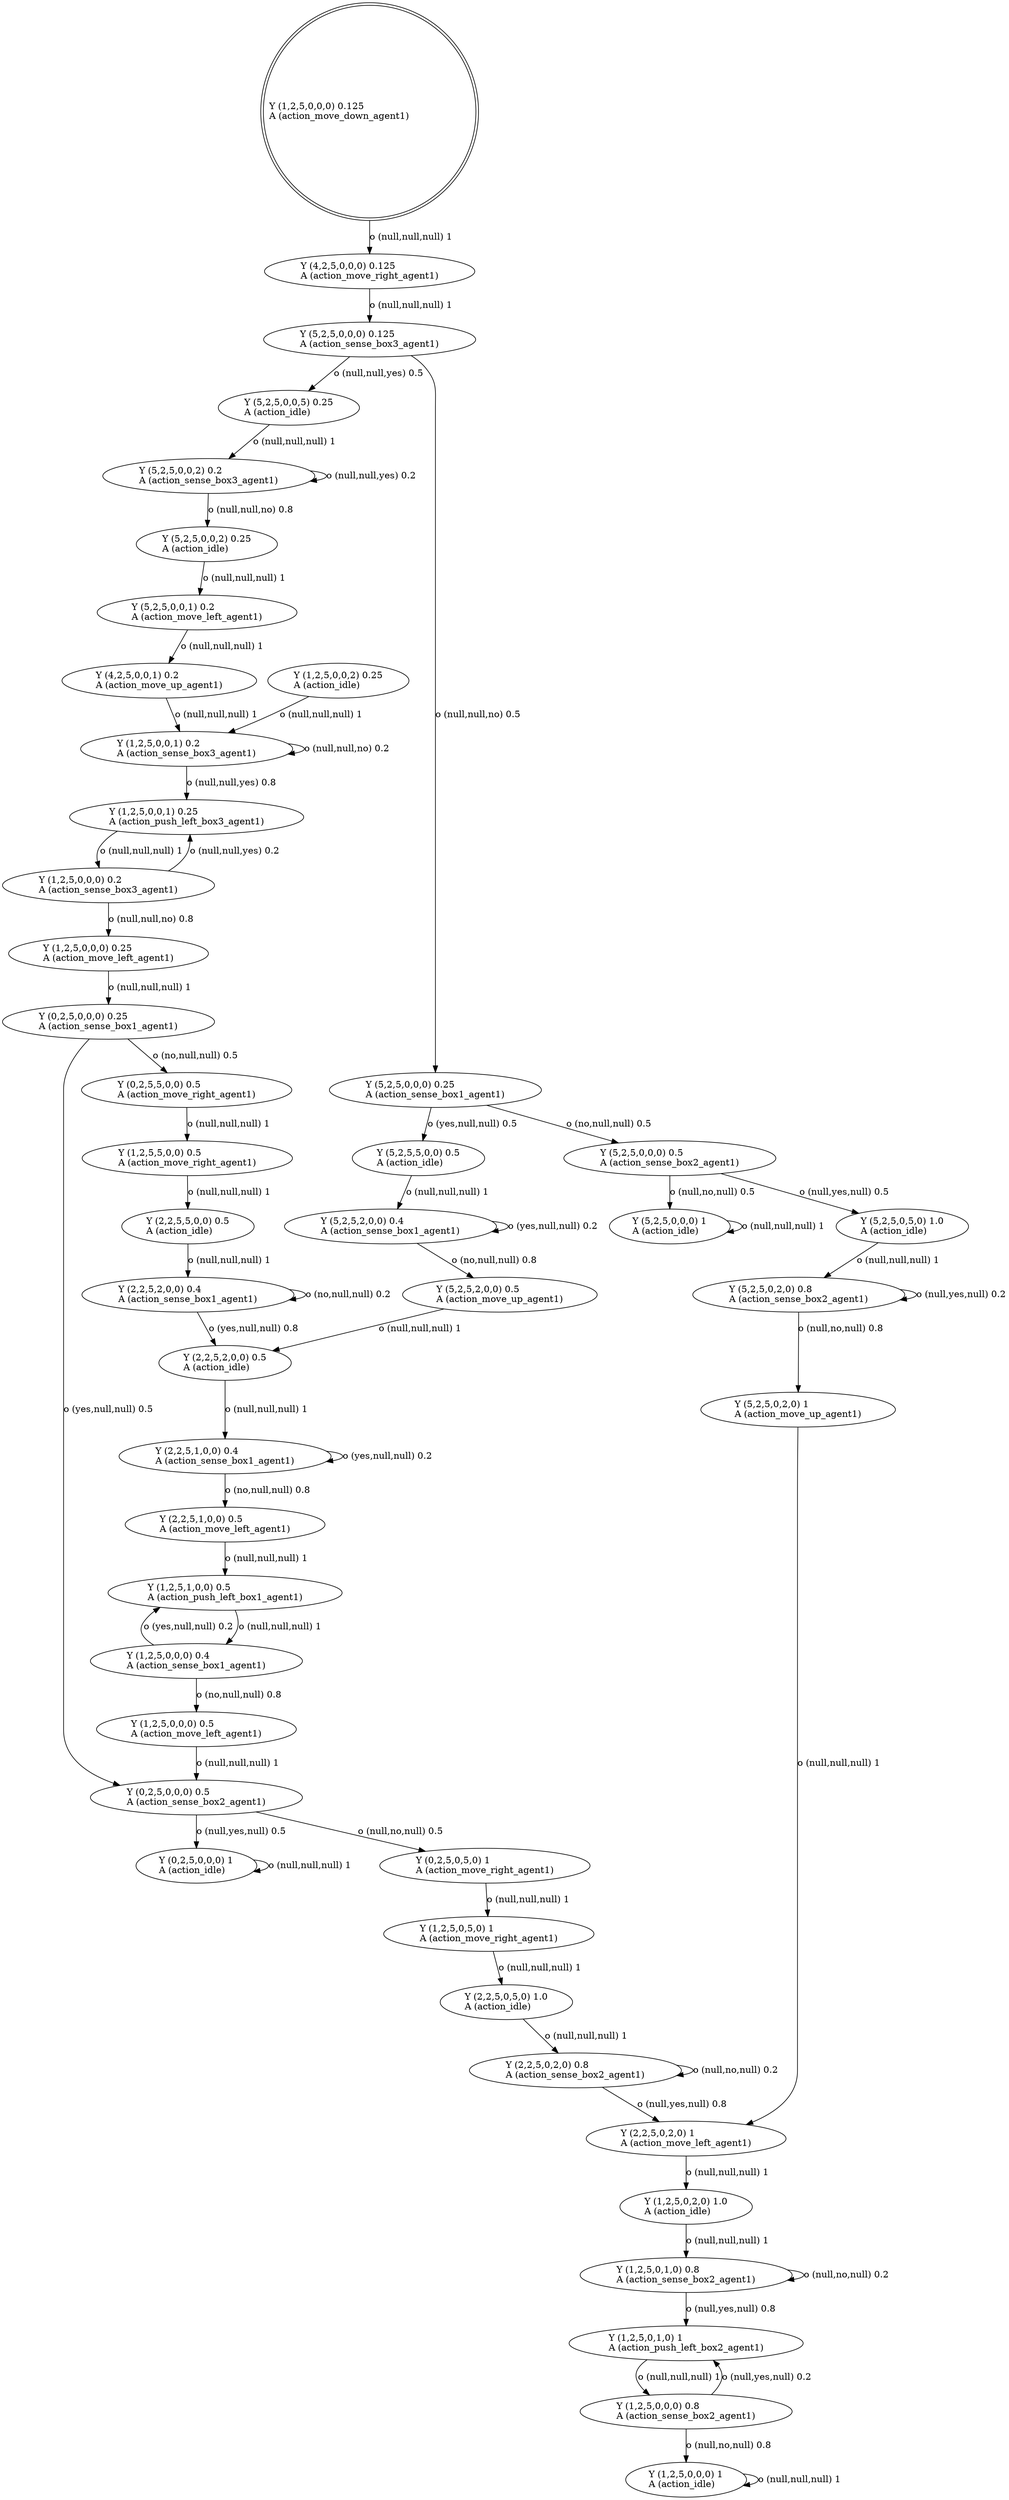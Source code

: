 digraph "G" {
root [label="Y (1,2,5,0,0,0) 0.125\lA (action_move_down_agent1)\l", labeljust="l", shape=doublecircle];
x0row1 [label="Y (4,2,5,0,0,0) 0.125\lA (action_move_right_agent1)\l"];
x0row17 [label="Y (5,2,5,0,0,0) 0.125\lA (action_sense_box3_agent1)\l"];
x0row20 [label="Y (5,2,5,0,0,5) 0.25\lA (action_idle)\l"];
x0row21 [label="Y (5,2,5,0,0,0) 0.25\lA (action_sense_box1_agent1)\l"];
x0row49 [label="Y (5,2,5,0,0,2) 0.2\lA (action_sense_box3_agent1)\l"];
x0row52 [label="Y (5,2,5,0,0,2) 0.25\lA (action_idle)\l"];
x0row142 [label="Y (0,2,5,0,0,0) 0.25\lA (action_sense_box1_agent1)\l"];
x0row129 [label="Y (1,2,5,0,0,0) 0.2\lA (action_sense_box3_agent1)\l"];
x0row131 [label="Y (1,2,5,0,0,0) 0.25\lA (action_move_left_agent1)\l"];
x0row110 [label="Y (1,2,5,0,0,2) 0.25\lA (action_idle)\l"];
x0row102 [label="Y (1,2,5,0,0,1) 0.2\lA (action_sense_box3_agent1)\l"];
x0row109 [label="Y (1,2,5,0,0,1) 0.25\lA (action_push_left_box3_agent1)\l"];
x0row86 [label="Y (4,2,5,0,0,1) 0.2\lA (action_move_up_agent1)\l"];
x0row70 [label="Y (5,2,5,0,0,1) 0.2\lA (action_move_left_agent1)\l"];
x0row255 [label="Y (1,2,5,5,0,0) 0.5\lA (action_move_right_agent1)\l"];
x0row226 [label="Y (1,2,5,0,1,0) 1\lA (action_push_left_box2_agent1)\l"];
x0row230 [label="Y (1,2,5,0,0,0) 0.8\lA (action_sense_box2_agent1)\l"];
x0row340 [label="Y (5,2,5,0,0,0) 0.5\lA (action_sense_box2_agent1)\l"];
x0row196 [label="Y (5,2,5,0,2,0) 0.8\lA (action_sense_box2_agent1)\l"];
x0row203 [label="Y (2,2,5,0,2,0) 1\lA (action_move_left_agent1)\l"];
x0row204 [label="Y (5,2,5,0,2,0) 1\lA (action_move_up_agent1)\l"];
x0row206 [label="Y (1,2,5,0,2,0) 1.0\lA (action_idle)\l"];
x0row212 [label="Y (1,2,5,0,1,0) 0.8\lA (action_sense_box2_agent1)\l"];
x0row295 [label="Y (2,2,5,1,0,0) 0.5\lA (action_move_left_agent1)\l"];
x0row301 [label="Y (1,2,5,1,0,0) 0.5\lA (action_push_left_box1_agent1)\l"];
x0row309 [label="Y (1,2,5,0,0,0) 0.4\lA (action_sense_box1_agent1)\l"];
x0row181 [label="Y (1,2,5,0,5,0) 1\lA (action_move_right_agent1)\l"];
x0row195 [label="Y (2,2,5,0,2,0) 0.8\lA (action_sense_box2_agent1)\l"];
x0row188 [label="Y (2,2,5,0,5,0) 1.0\lA (action_idle)\l"];
x0row190 [label="Y (5,2,5,0,5,0) 1.0\lA (action_idle)\l"];
x0row385 [label="Y (5,2,5,0,0,0) 1\lA (action_idle)\l"];
x0row152 [label="Y (0,2,5,0,0,0) 0.5\lA (action_sense_box2_agent1)\l"];
x0row153 [label="Y (0,2,5,5,0,0) 0.5\lA (action_move_right_agent1)\l"];
x0row175 [label="Y (1,2,5,0,0,0) 1\lA (action_idle)\l"];
x0row166 [label="Y (1,2,5,0,0,0) 0.5\lA (action_move_left_agent1)\l"];
x0row168 [label="Y (0,2,5,0,0,0) 1\lA (action_idle)\l"];
x0row169 [label="Y (0,2,5,0,5,0) 1\lA (action_move_right_agent1)\l"];
x0row265 [label="Y (2,2,5,5,0,0) 0.5\lA (action_idle)\l"];
x0row267 [label="Y (5,2,5,5,0,0) 0.5\lA (action_idle)\l"];
x0row285 [label="Y (2,2,5,1,0,0) 0.4\lA (action_sense_box1_agent1)\l"];
x0row269 [label="Y (2,2,5,2,0,0) 0.4\lA (action_sense_box1_agent1)\l"];
x0row283 [label="Y (5,2,5,2,0,0) 0.5\lA (action_move_up_agent1)\l"];
x0row274 [label="Y (5,2,5,2,0,0) 0.4\lA (action_sense_box1_agent1)\l"];
x0row277 [label="Y (2,2,5,2,0,0) 0.5\lA (action_idle)\l"];
root -> x0row1  [key=0, label="o (null,null,null) 1\l"];
x0row1 -> x0row17  [key=0, label="o (null,null,null) 1\l"];
x0row17 -> x0row20  [key=0, label="o (null,null,yes) 0.5\l"];
x0row17 -> x0row21  [key=0, label="o (null,null,no) 0.5\l"];
x0row20 -> x0row49  [key=0, label="o (null,null,null) 1\l"];
x0row21 -> x0row267  [key=0, label="o (yes,null,null) 0.5\l"];
x0row21 -> x0row340  [key=0, label="o (no,null,null) 0.5\l"];
x0row49 -> x0row52  [key=0, label="o (null,null,no) 0.8\l"];
x0row49 -> x0row49  [key=0, label="o (null,null,yes) 0.2\l"];
x0row52 -> x0row70  [key=0, label="o (null,null,null) 1\l"];
x0row142 -> x0row152  [key=0, label="o (yes,null,null) 0.5\l"];
x0row142 -> x0row153  [key=0, label="o (no,null,null) 0.5\l"];
x0row129 -> x0row109  [key=0, label="o (null,null,yes) 0.2\l"];
x0row129 -> x0row131  [key=0, label="o (null,null,no) 0.8\l"];
x0row131 -> x0row142  [key=0, label="o (null,null,null) 1\l"];
x0row110 -> x0row102  [key=0, label="o (null,null,null) 1\l"];
x0row102 -> x0row109  [key=0, label="o (null,null,yes) 0.8\l"];
x0row102 -> x0row102  [key=0, label="o (null,null,no) 0.2\l"];
x0row109 -> x0row129  [key=0, label="o (null,null,null) 1\l"];
x0row86 -> x0row102  [key=0, label="o (null,null,null) 1\l"];
x0row70 -> x0row86  [key=0, label="o (null,null,null) 1\l"];
x0row255 -> x0row265  [key=0, label="o (null,null,null) 1\l"];
x0row226 -> x0row230  [key=0, label="o (null,null,null) 1\l"];
x0row230 -> x0row226  [key=0, label="o (null,yes,null) 0.2\l"];
x0row230 -> x0row175  [key=0, label="o (null,no,null) 0.8\l"];
x0row340 -> x0row190  [key=0, label="o (null,yes,null) 0.5\l"];
x0row340 -> x0row385  [key=0, label="o (null,no,null) 0.5\l"];
x0row196 -> x0row204  [key=0, label="o (null,no,null) 0.8\l"];
x0row196 -> x0row196  [key=0, label="o (null,yes,null) 0.2\l"];
x0row203 -> x0row206  [key=0, label="o (null,null,null) 1\l"];
x0row204 -> x0row203  [key=0, label="o (null,null,null) 1\l"];
x0row206 -> x0row212  [key=0, label="o (null,null,null) 1\l"];
x0row212 -> x0row226  [key=0, label="o (null,yes,null) 0.8\l"];
x0row212 -> x0row212  [key=0, label="o (null,no,null) 0.2\l"];
x0row295 -> x0row301  [key=0, label="o (null,null,null) 1\l"];
x0row301 -> x0row309  [key=0, label="o (null,null,null) 1\l"];
x0row309 -> x0row301  [key=0, label="o (yes,null,null) 0.2\l"];
x0row309 -> x0row166  [key=0, label="o (no,null,null) 0.8\l"];
x0row181 -> x0row188  [key=0, label="o (null,null,null) 1\l"];
x0row195 -> x0row203  [key=0, label="o (null,yes,null) 0.8\l"];
x0row195 -> x0row195  [key=0, label="o (null,no,null) 0.2\l"];
x0row188 -> x0row195  [key=0, label="o (null,null,null) 1\l"];
x0row190 -> x0row196  [key=0, label="o (null,null,null) 1\l"];
x0row385 -> x0row385  [key=0, label="o (null,null,null) 1\l"];
x0row152 -> x0row168  [key=0, label="o (null,yes,null) 0.5\l"];
x0row152 -> x0row169  [key=0, label="o (null,no,null) 0.5\l"];
x0row153 -> x0row255  [key=0, label="o (null,null,null) 1\l"];
x0row175 -> x0row175  [key=0, label="o (null,null,null) 1\l"];
x0row166 -> x0row152  [key=0, label="o (null,null,null) 1\l"];
x0row168 -> x0row168  [key=0, label="o (null,null,null) 1\l"];
x0row169 -> x0row181  [key=0, label="o (null,null,null) 1\l"];
x0row265 -> x0row269  [key=0, label="o (null,null,null) 1\l"];
x0row267 -> x0row274  [key=0, label="o (null,null,null) 1\l"];
x0row285 -> x0row295  [key=0, label="o (no,null,null) 0.8\l"];
x0row285 -> x0row285  [key=0, label="o (yes,null,null) 0.2\l"];
x0row269 -> x0row277  [key=0, label="o (yes,null,null) 0.8\l"];
x0row269 -> x0row269  [key=0, label="o (no,null,null) 0.2\l"];
x0row283 -> x0row277  [key=0, label="o (null,null,null) 1\l"];
x0row274 -> x0row283  [key=0, label="o (no,null,null) 0.8\l"];
x0row274 -> x0row274  [key=0, label="o (yes,null,null) 0.2\l"];
x0row277 -> x0row285  [key=0, label="o (null,null,null) 1\l"];
}
